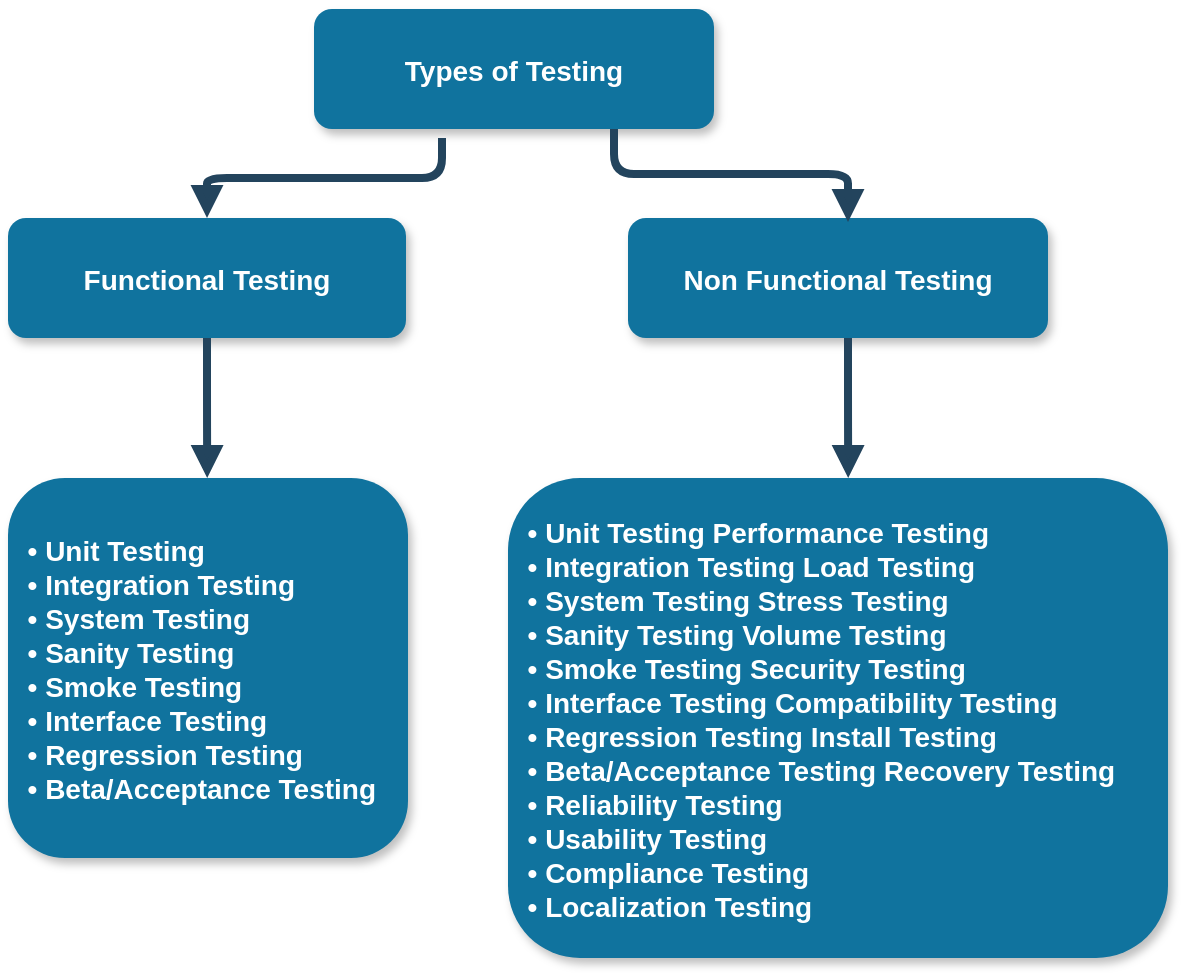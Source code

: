 <mxfile version="13.7.7" type="github">
  <diagram name="Page-1" id="97916047-d0de-89f5-080d-49f4d83e522f">
    <mxGraphModel dx="786" dy="693" grid="1" gridSize="10" guides="1" tooltips="1" connect="1" arrows="1" fold="1" page="1" pageScale="1.5" pageWidth="1169" pageHeight="827" background="#ffffff" math="0" shadow="0">
      <root>
        <mxCell id="0" />
        <mxCell id="1" parent="0" />
        <mxCell id="2" value="Types of Testing" style="rounded=1;fillColor=#10739E;strokeColor=none;shadow=1;gradientColor=none;fontStyle=1;fontColor=#FFFFFF;fontSize=14;" parent="1" vertex="1">
          <mxGeometry x="713" y="205.5" width="200" height="60" as="geometry" />
        </mxCell>
        <mxCell id="3" value="Functional Testing" style="rounded=1;fillColor=#10739E;strokeColor=none;shadow=1;gradientColor=none;fontStyle=1;fontColor=#FFFFFF;fontSize=14;align=center;" parent="1" vertex="1">
          <mxGeometry x="560" y="310" width="199" height="60" as="geometry" />
        </mxCell>
        <mxCell id="5" value="  • Unit Testing&#xa;  • Integration Testing&#xa;  • System Testing&#xa;  • Sanity Testing&#xa;  • Smoke Testing&#xa;  • Interface Testing&#xa;  • Regression Testing&#xa;  • Beta/Acceptance Testing" style="rounded=1;fillColor=#10739E;strokeColor=none;shadow=1;gradientColor=none;fontStyle=1;fontColor=#FFFFFF;fontSize=14;align=left;" parent="1" vertex="1">
          <mxGeometry x="560" y="440" width="200" height="190" as="geometry" />
        </mxCell>
        <mxCell id="7" value="Non Functional Testing" style="rounded=1;fillColor=#10739E;strokeColor=none;shadow=1;gradientColor=none;fontStyle=1;fontColor=#FFFFFF;fontSize=14;" parent="1" vertex="1">
          <mxGeometry x="870" y="310" width="210" height="60" as="geometry" />
        </mxCell>
        <mxCell id="29" value="" style="edgeStyle=elbowEdgeStyle;elbow=vertical;strokeWidth=4;endArrow=block;endFill=1;fontStyle=1;strokeColor=#23445D;exitX=0.32;exitY=1.075;exitDx=0;exitDy=0;exitPerimeter=0;" parent="1" source="2" target="3" edge="1">
          <mxGeometry x="22" y="165.5" width="100" height="100" as="geometry">
            <mxPoint x="22" y="265.5" as="sourcePoint" />
            <mxPoint x="122" y="165.5" as="targetPoint" />
          </mxGeometry>
        </mxCell>
        <mxCell id="foKOD0KsFAmLuRVd5W_j-80" value="" style="edgeStyle=elbowEdgeStyle;elbow=vertical;strokeWidth=4;endArrow=block;endFill=1;fontStyle=1;strokeColor=#23445D;rounded=1;exitX=0.75;exitY=1;exitDx=0;exitDy=0;" edge="1" parent="1" source="2">
          <mxGeometry x="91" y="165.5" width="100" height="100" as="geometry">
            <mxPoint x="799" y="266.64" as="sourcePoint" />
            <mxPoint x="980" y="312" as="targetPoint" />
            <Array as="points">
              <mxPoint x="779" y="288" />
            </Array>
          </mxGeometry>
        </mxCell>
        <mxCell id="foKOD0KsFAmLuRVd5W_j-83" value="" style="edgeStyle=elbowEdgeStyle;elbow=vertical;strokeWidth=4;endArrow=block;endFill=1;fontStyle=1;strokeColor=#23445D;exitX=0.412;exitY=1.031;exitDx=0;exitDy=0;exitPerimeter=0;" edge="1" parent="1">
          <mxGeometry x="-79.9" y="268.14" width="100" height="100" as="geometry">
            <mxPoint x="659.5" y="370" as="sourcePoint" />
            <mxPoint x="659.6" y="440" as="targetPoint" />
          </mxGeometry>
        </mxCell>
        <mxCell id="foKOD0KsFAmLuRVd5W_j-84" value="" style="edgeStyle=elbowEdgeStyle;elbow=vertical;strokeWidth=4;endArrow=block;endFill=1;fontStyle=1;strokeColor=#23445D;exitX=0.412;exitY=1.031;exitDx=0;exitDy=0;exitPerimeter=0;" edge="1" parent="1">
          <mxGeometry x="240.6" y="268.14" width="100" height="100" as="geometry">
            <mxPoint x="980.0" y="370" as="sourcePoint" />
            <mxPoint x="980.1" y="440" as="targetPoint" />
          </mxGeometry>
        </mxCell>
        <mxCell id="foKOD0KsFAmLuRVd5W_j-89" value="  • Unit Testing Performance Testing&#xa;  • Integration Testing Load Testing&#xa;  • System Testing Stress Testing&#xa;  • Sanity Testing Volume Testing&#xa;  • Smoke Testing Security Testing&#xa;  • Interface Testing Compatibility Testing&#xa;  • Regression Testing Install Testing&#xa;  • Beta/Acceptance Testing Recovery Testing&#xa;  • Reliability Testing&#xa;  • Usability Testing&#xa;  • Compliance Testing&#xa;  • Localization Testing" style="rounded=1;fillColor=#10739E;strokeColor=none;shadow=1;gradientColor=none;fontStyle=1;fontColor=#FFFFFF;fontSize=14;align=left;" vertex="1" parent="1">
          <mxGeometry x="810" y="440" width="330" height="240" as="geometry" />
        </mxCell>
      </root>
    </mxGraphModel>
  </diagram>
</mxfile>
